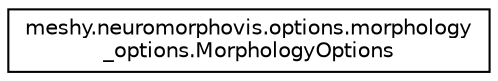 digraph "Graphical Class Hierarchy"
{
  edge [fontname="Helvetica",fontsize="10",labelfontname="Helvetica",labelfontsize="10"];
  node [fontname="Helvetica",fontsize="10",shape=record];
  rankdir="LR";
  Node1 [label="meshy.neuromorphovis.options.morphology\l_options.MorphologyOptions",height=0.2,width=0.4,color="black", fillcolor="white", style="filled",URL="$classmeshy_1_1neuromorphovis_1_1options_1_1morphology__options_1_1MorphologyOptions.html"];
}
